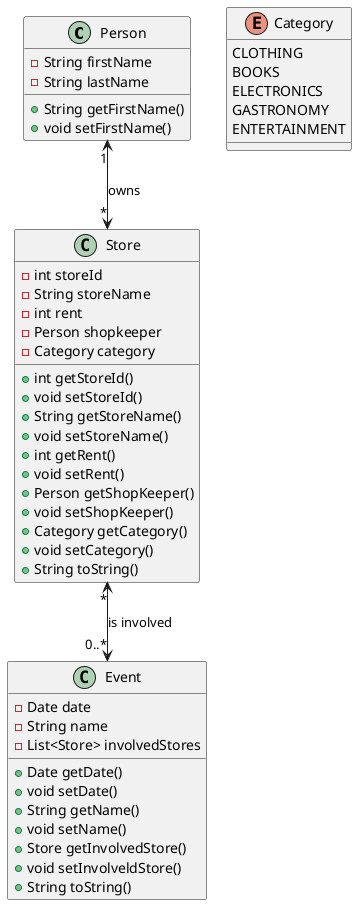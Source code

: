 @startuml

class Person {
-String firstName
-String lastName
+String getFirstName()
+void setFirstName()
}
Person "1"<-->"*" Store :owns
Store "*"<-->"0..*" Event :is involved
class Store{
-int storeId
+int getStoreId()
+void setStoreId()
-String storeName
+String getStoreName()
+void setStoreName()
-int rent
+int getRent()
+void setRent()
-Person shopkeeper
+Person getShopKeeper()
+void setShopKeeper()
-Category category
+Category getCategory()
+void setCategory()
+ String toString()
}

class Event{
-Date date
+Date getDate()
+void setDate()
-String name
+String getName()
+void setName()
-List<Store> involvedStores
+Store getInvolvedStore()
+void setInvolveldStore()
+ String toString()

}

enum Category {
    CLOTHING
    BOOKS
    ELECTRONICS
    GASTRONOMY
    ENTERTAINMENT
}

@enduml
